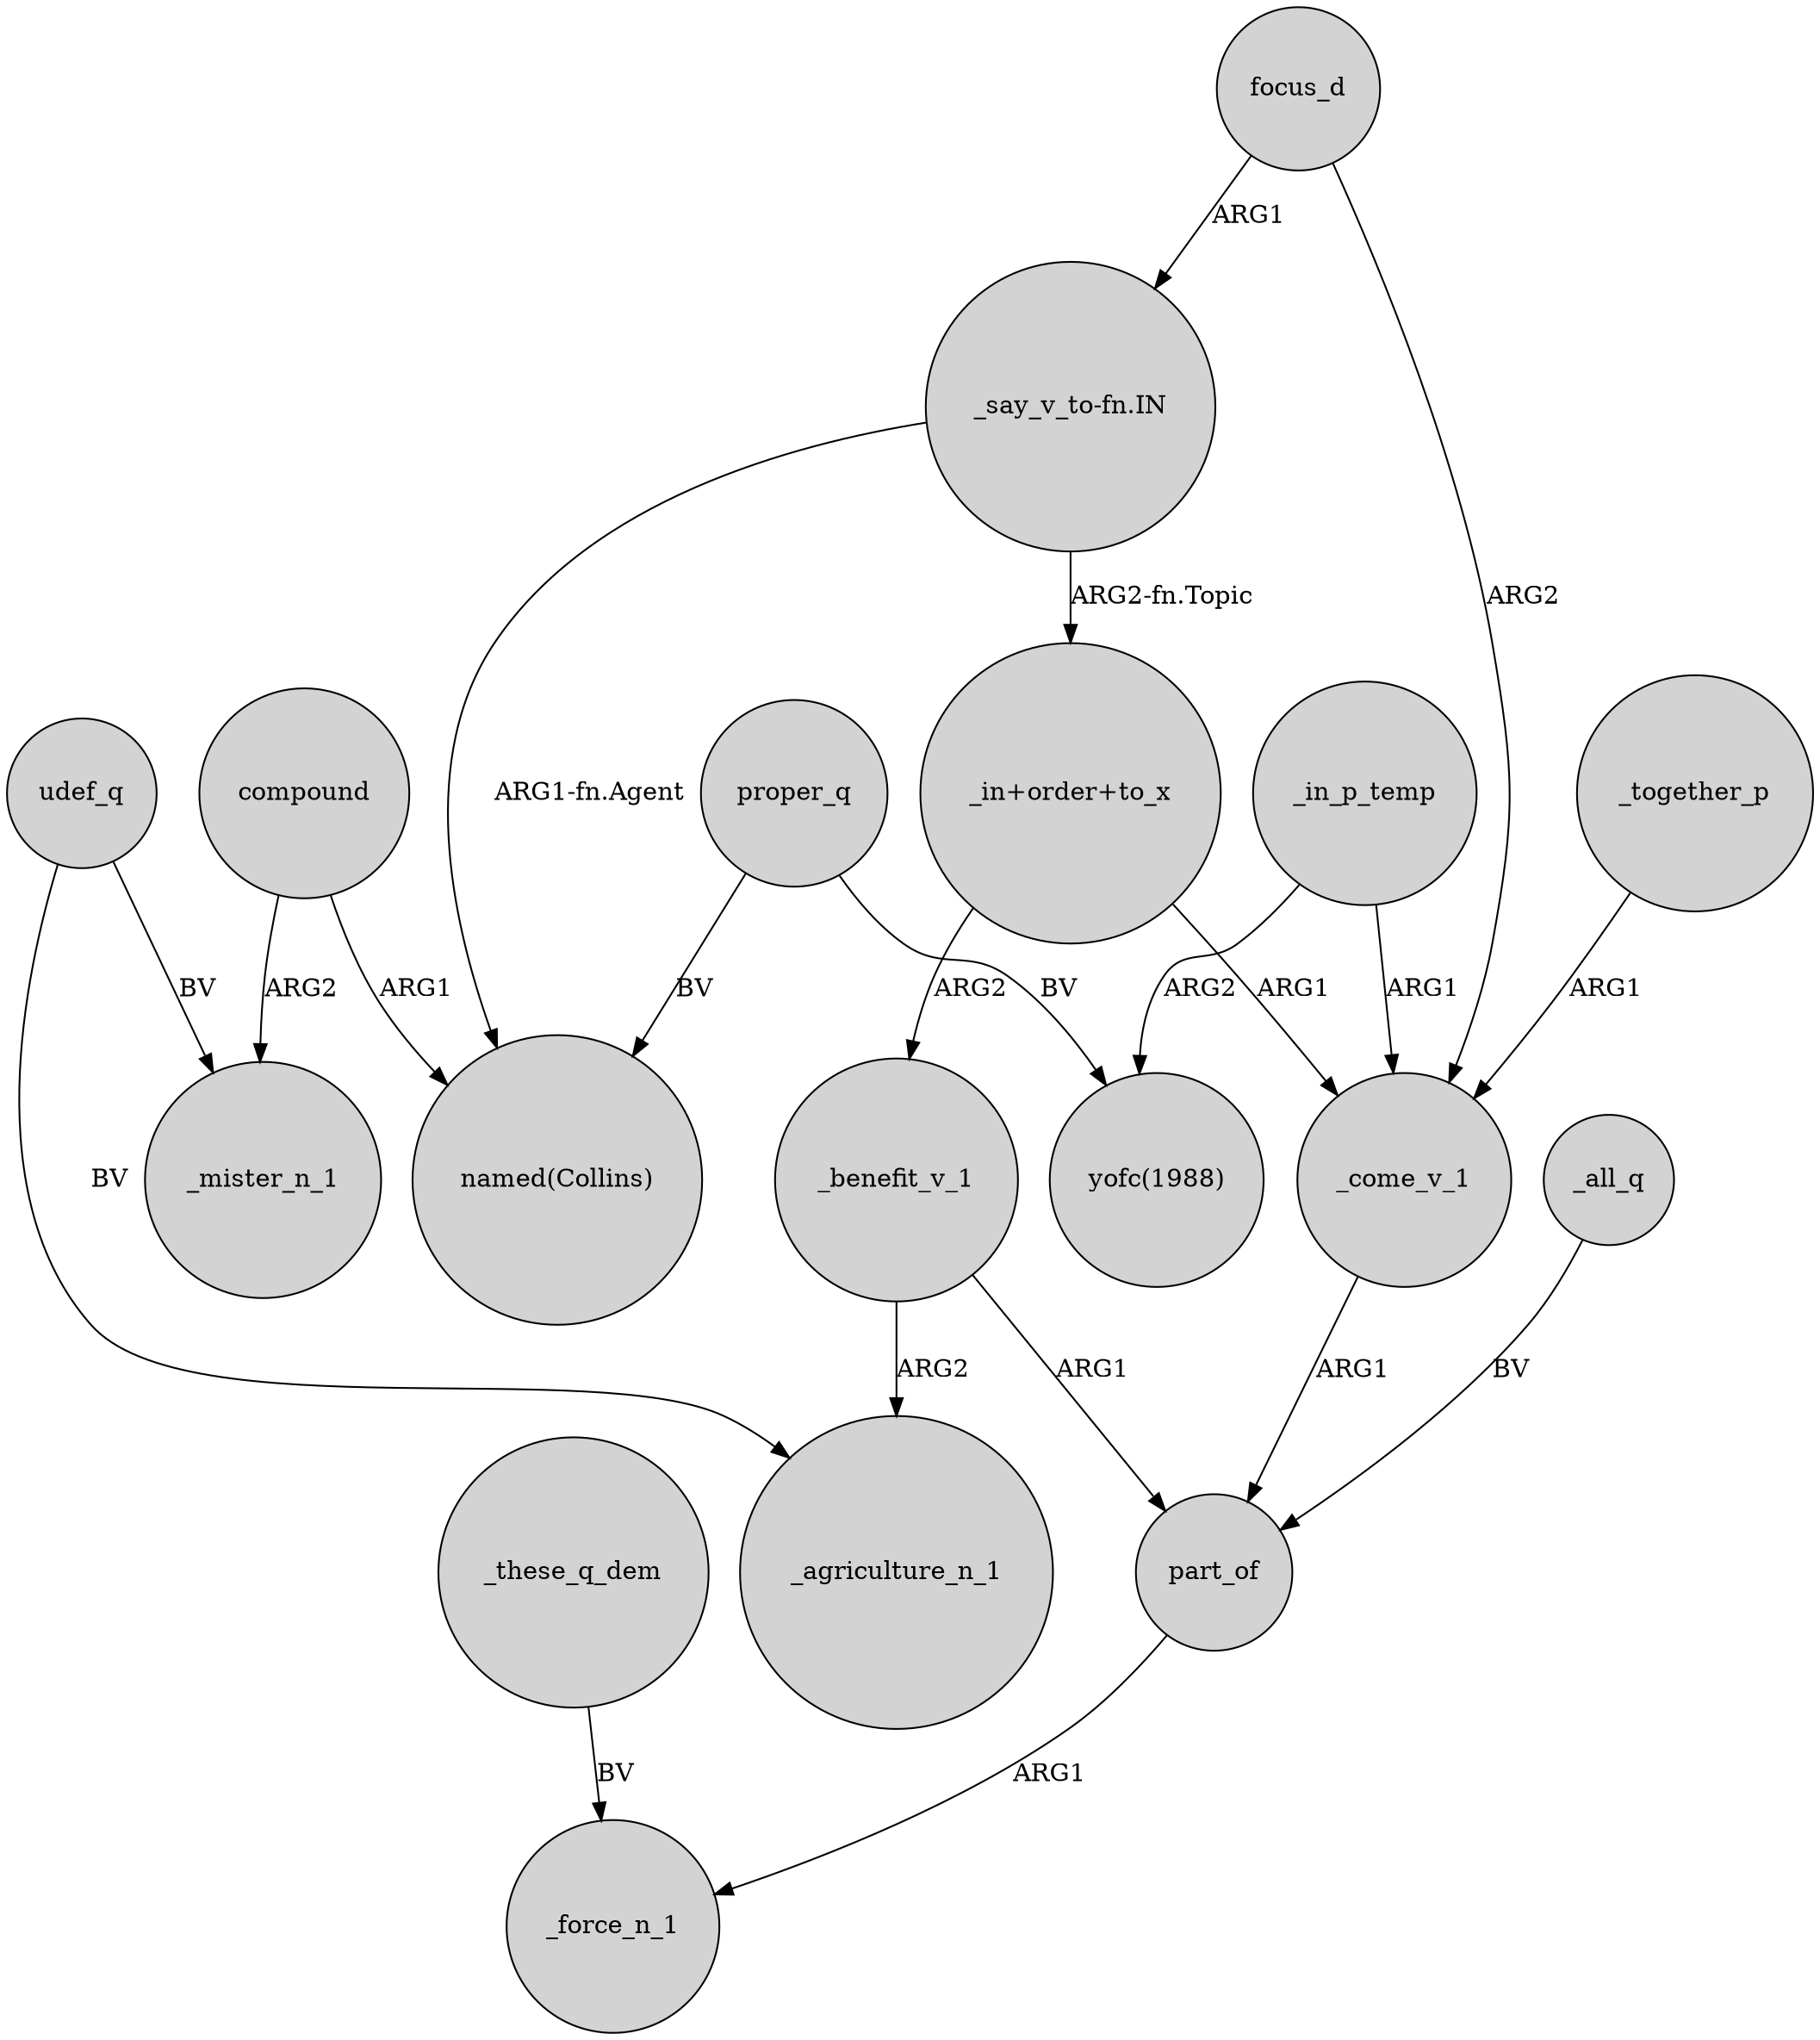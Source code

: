 digraph {
	node [shape=circle style=filled]
	part_of -> _force_n_1 [label=ARG1]
	proper_q -> "named(Collins)" [label=BV]
	_all_q -> part_of [label=BV]
	_in_p_temp -> _come_v_1 [label=ARG1]
	focus_d -> _come_v_1 [label=ARG2]
	compound -> "named(Collins)" [label=ARG1]
	compound -> _mister_n_1 [label=ARG2]
	udef_q -> _mister_n_1 [label=BV]
	"_in+order+to_x" -> _come_v_1 [label=ARG1]
	_benefit_v_1 -> _agriculture_n_1 [label=ARG2]
	"_say_v_to-fn.IN" -> "_in+order+to_x" [label="ARG2-fn.Topic"]
	_benefit_v_1 -> part_of [label=ARG1]
	proper_q -> "yofc(1988)" [label=BV]
	"_say_v_to-fn.IN" -> "named(Collins)" [label="ARG1-fn.Agent"]
	_these_q_dem -> _force_n_1 [label=BV]
	_come_v_1 -> part_of [label=ARG1]
	udef_q -> _agriculture_n_1 [label=BV]
	"_in+order+to_x" -> _benefit_v_1 [label=ARG2]
	_in_p_temp -> "yofc(1988)" [label=ARG2]
	focus_d -> "_say_v_to-fn.IN" [label=ARG1]
	_together_p -> _come_v_1 [label=ARG1]
}

